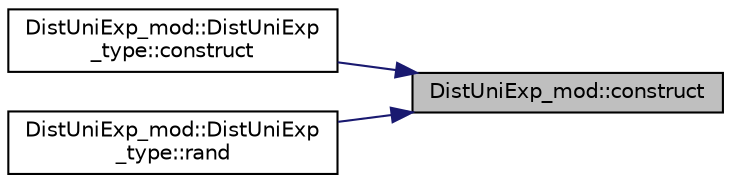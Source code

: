 digraph "DistUniExp_mod::construct"
{
 // LATEX_PDF_SIZE
  edge [fontname="Helvetica",fontsize="10",labelfontname="Helvetica",labelfontsize="10"];
  node [fontname="Helvetica",fontsize="10",shape=record];
  rankdir="RL";
  Node1 [label="DistUniExp_mod::construct",height=0.2,width=0.4,color="black", fillcolor="grey75", style="filled", fontcolor="black",tooltip="Set the DistUniExp properties and return an object of type DistUniExp_type containing the objective f..."];
  Node1 -> Node2 [dir="back",color="midnightblue",fontsize="10",style="solid"];
  Node2 [label="DistUniExp_mod::DistUniExp\l_type::construct",height=0.2,width=0.4,color="black", fillcolor="white", style="filled",URL="$structDistUniExp__mod_1_1DistUniExp__type.html#a2018e1a7f5080c50f5b9d95b52439b87",tooltip="Set the DistUniExp properties and return an object of type DistUniExp_type containing the objective f..."];
  Node1 -> Node3 [dir="back",color="midnightblue",fontsize="10",style="solid"];
  Node3 [label="DistUniExp_mod::DistUniExp\l_type::rand",height=0.2,width=0.4,color="black", fillcolor="white", style="filled",URL="$structDistUniExp__mod_1_1DistUniExp__type.html#ac3909a29e9cc60d818f216b1d8bbd439",tooltip=" "];
}
